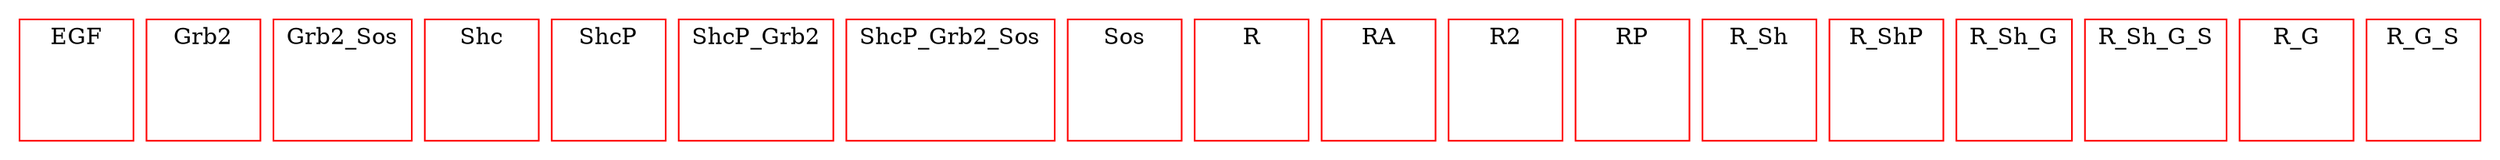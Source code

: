 #This file has been computed by KaSa: a Static Analyzer for Kappa (Kappa Static Analyzer (DomainBased-3083-g1567d7b-dirty))
#Download sources/binaries at https://github.com/Kappa-Dev/KaSim
#
#Analysis launched at 2017/05/17 14:48:44 (GMT+2) on wf102.di.ens.fr
#Command line is: KaSa egfr_path.ka
#
#This file contains the description of the contact map in dot.
#Please use graphviz (http://www.graphviz.org) or OmniGraffle to export it to a PDF
#
graph G{ 
subgraph cluster0 {
   0.0 [shape = plaintext label = ""]
label =  "EGF";  shape = rectangle; color = red
} ; 
subgraph cluster1 {
   1.0 [shape = plaintext label = ""]
label =  "Grb2";  shape = rectangle; color = red
} ; 
subgraph cluster2 {
   2.0 [shape = plaintext label = ""]
label =  "Grb2_Sos";  shape = rectangle; color = red
} ; 
subgraph cluster3 {
   3.0 [shape = plaintext label = ""]
label =  "Shc";  shape = rectangle; color = red
} ; 
subgraph cluster4 {
   4.0 [shape = plaintext label = ""]
label =  "ShcP";  shape = rectangle; color = red
} ; 
subgraph cluster5 {
   5.0 [shape = plaintext label = ""]
label =  "ShcP_Grb2";  shape = rectangle; color = red
} ; 
subgraph cluster6 {
   6.0 [shape = plaintext label = ""]
label =  "ShcP_Grb2_Sos";  shape = rectangle; color = red
} ; 
subgraph cluster7 {
   7.0 [shape = plaintext label = ""]
label =  "Sos";  shape = rectangle; color = red
} ; 
subgraph cluster8 {
   8.0 [shape = plaintext label = ""]
label =  "R";  shape = rectangle; color = red
} ; 
subgraph cluster9 {
   9.0 [shape = plaintext label = ""]
label =  "RA";  shape = rectangle; color = red
} ; 
subgraph cluster10 {
   10.0 [shape = plaintext label = ""]
label =  "R2";  shape = rectangle; color = red
} ; 
subgraph cluster11 {
   11.0 [shape = plaintext label = ""]
label =  "RP";  shape = rectangle; color = red
} ; 
subgraph cluster12 {
   12.0 [shape = plaintext label = ""]
label =  "R_Sh";  shape = rectangle; color = red
} ; 
subgraph cluster13 {
   13.0 [shape = plaintext label = ""]
label =  "R_ShP";  shape = rectangle; color = red
} ; 
subgraph cluster14 {
   14.0 [shape = plaintext label = ""]
label =  "R_Sh_G";  shape = rectangle; color = red
} ; 
subgraph cluster15 {
   15.0 [shape = plaintext label = ""]
label =  "R_Sh_G_S";  shape = rectangle; color = red
} ; 
subgraph cluster16 {
   16.0 [shape = plaintext label = ""]
label =  "R_G";  shape = rectangle; color = red
} ; 
subgraph cluster17 {
   17.0 [shape = plaintext label = ""]
label =  "R_G_S";  shape = rectangle; color = red
} ; 
}
